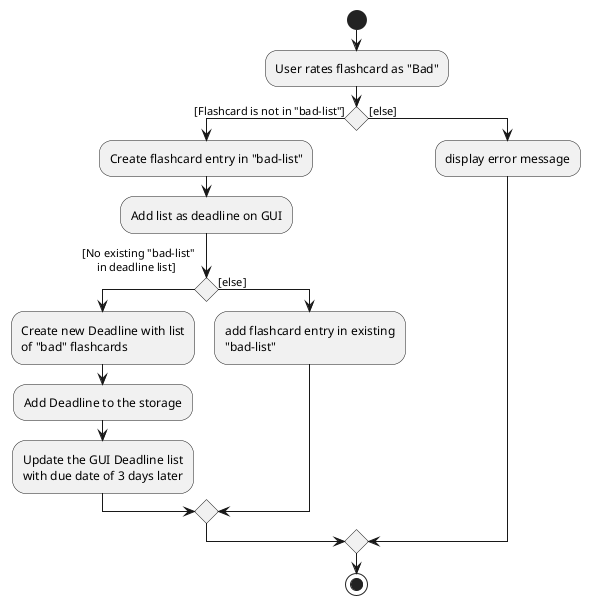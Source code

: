 @startuml
start
:User rates flashcard as "Bad";

'Since the beta syntax does not support placing the condition outside the
'diamond we place it as the true branch instead.

if () then ([Flashcard is not in "bad-list"])
    :Create flashcard entry in "bad-list";
    :Add list as deadline on GUI;
    if () then([No existing "bad-list"
     in deadline list]
    )
      :Create new Deadline with list
      of "bad" flashcards;
      :Add Deadline to the storage;
      :Update the GUI Deadline list
      with due date of 3 days later;
    else ([else])
      :add flashcard entry in existing
      "bad-list";
    endif
else ([else])
  :display error message;
endif
stop
@enduml

